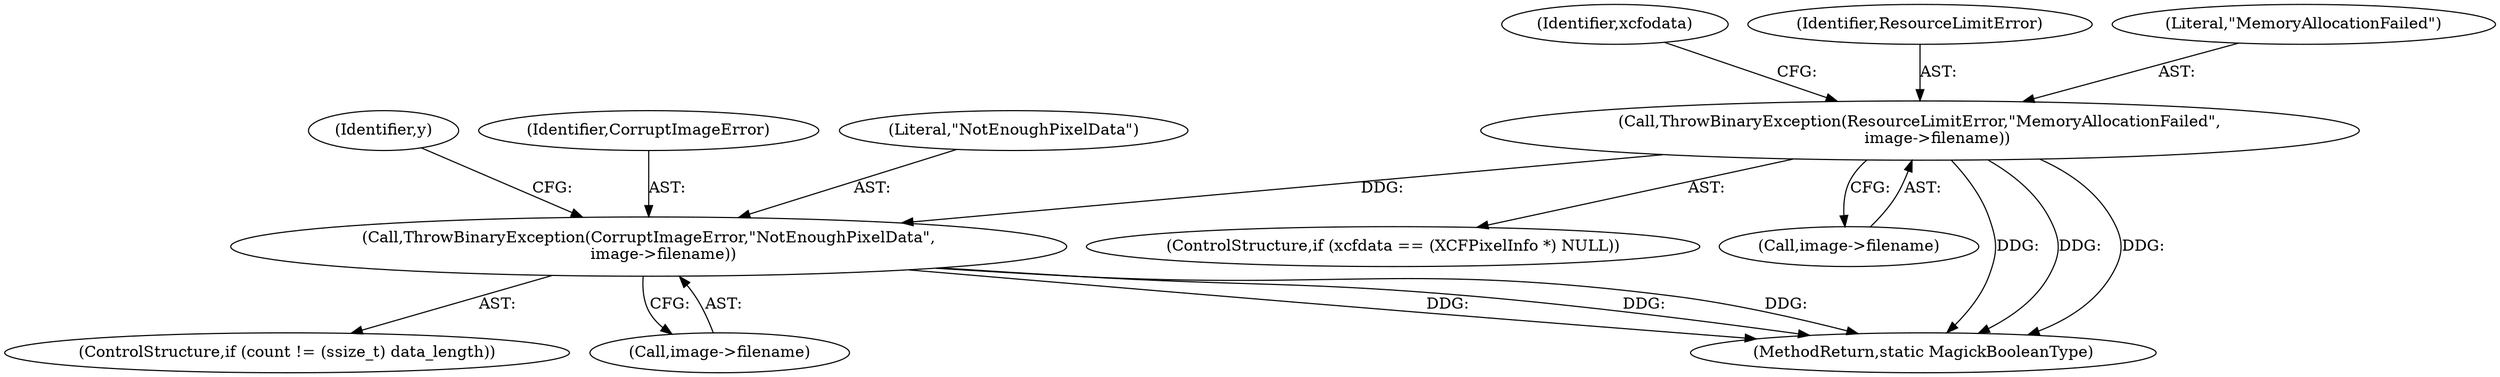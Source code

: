 digraph "0_ImageMagick_a2e1064f288a353bc5fef7f79ccb7683759e775c@pointer" {
"1000139" [label="(Call,ThrowBinaryException(ResourceLimitError,\"MemoryAllocationFailed\",\n       image->filename))"];
"1000167" [label="(Call,ThrowBinaryException(CorruptImageError,\"NotEnoughPixelData\",\n      image->filename))"];
"1000133" [label="(ControlStructure,if (xcfdata == (XCFPixelInfo *) NULL))"];
"1000161" [label="(ControlStructure,if (count != (ssize_t) data_length))"];
"1000175" [label="(Identifier,y)"];
"1000170" [label="(Call,image->filename)"];
"1000146" [label="(Identifier,xcfodata)"];
"1000140" [label="(Identifier,ResourceLimitError)"];
"1000142" [label="(Call,image->filename)"];
"1000327" [label="(MethodReturn,static MagickBooleanType)"];
"1000139" [label="(Call,ThrowBinaryException(ResourceLimitError,\"MemoryAllocationFailed\",\n       image->filename))"];
"1000167" [label="(Call,ThrowBinaryException(CorruptImageError,\"NotEnoughPixelData\",\n      image->filename))"];
"1000168" [label="(Identifier,CorruptImageError)"];
"1000141" [label="(Literal,\"MemoryAllocationFailed\")"];
"1000169" [label="(Literal,\"NotEnoughPixelData\")"];
"1000139" -> "1000133"  [label="AST: "];
"1000139" -> "1000142"  [label="CFG: "];
"1000140" -> "1000139"  [label="AST: "];
"1000141" -> "1000139"  [label="AST: "];
"1000142" -> "1000139"  [label="AST: "];
"1000146" -> "1000139"  [label="CFG: "];
"1000139" -> "1000327"  [label="DDG: "];
"1000139" -> "1000327"  [label="DDG: "];
"1000139" -> "1000327"  [label="DDG: "];
"1000139" -> "1000167"  [label="DDG: "];
"1000167" -> "1000161"  [label="AST: "];
"1000167" -> "1000170"  [label="CFG: "];
"1000168" -> "1000167"  [label="AST: "];
"1000169" -> "1000167"  [label="AST: "];
"1000170" -> "1000167"  [label="AST: "];
"1000175" -> "1000167"  [label="CFG: "];
"1000167" -> "1000327"  [label="DDG: "];
"1000167" -> "1000327"  [label="DDG: "];
"1000167" -> "1000327"  [label="DDG: "];
}
